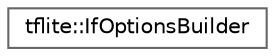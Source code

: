 digraph "Graphical Class Hierarchy"
{
 // LATEX_PDF_SIZE
  bgcolor="transparent";
  edge [fontname=Helvetica,fontsize=10,labelfontname=Helvetica,labelfontsize=10];
  node [fontname=Helvetica,fontsize=10,shape=box,height=0.2,width=0.4];
  rankdir="LR";
  Node0 [id="Node000000",label="tflite::IfOptionsBuilder",height=0.2,width=0.4,color="grey40", fillcolor="white", style="filled",URL="$structtflite_1_1_if_options_builder.html",tooltip=" "];
}
